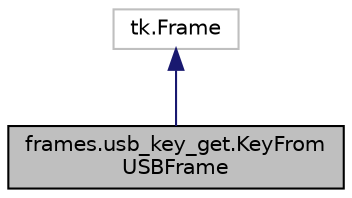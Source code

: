 digraph "frames.usb_key_get.KeyFromUSBFrame"
{
 // LATEX_PDF_SIZE
  edge [fontname="Helvetica",fontsize="10",labelfontname="Helvetica",labelfontsize="10"];
  node [fontname="Helvetica",fontsize="10",shape=record];
  Node1 [label="frames.usb_key_get.KeyFrom\lUSBFrame",height=0.2,width=0.4,color="black", fillcolor="grey75", style="filled", fontcolor="black",tooltip="The KeyFromUSBFrame class handles the UI for retrieving a private key from a USB drive."];
  Node2 -> Node1 [dir="back",color="midnightblue",fontsize="10",style="solid"];
  Node2 [label="tk.Frame",height=0.2,width=0.4,color="grey75", fillcolor="white", style="filled",tooltip=" "];
}
